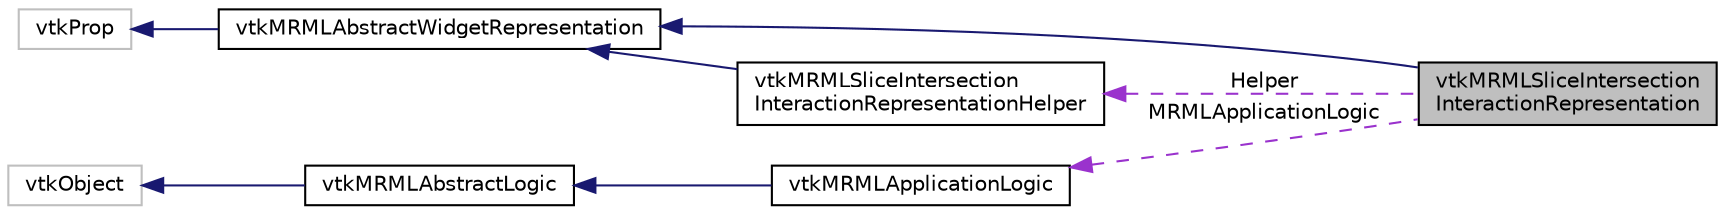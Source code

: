 digraph "vtkMRMLSliceIntersectionInteractionRepresentation"
{
  bgcolor="transparent";
  edge [fontname="Helvetica",fontsize="10",labelfontname="Helvetica",labelfontsize="10"];
  node [fontname="Helvetica",fontsize="10",shape=record];
  rankdir="LR";
  Node3 [label="vtkMRMLSliceIntersection\lInteractionRepresentation",height=0.2,width=0.4,color="black", fillcolor="grey75", style="filled", fontcolor="black"];
  Node4 -> Node3 [dir="back",color="midnightblue",fontsize="10",style="solid",fontname="Helvetica"];
  Node4 [label="vtkMRMLAbstractWidgetRepresentation",height=0.2,width=0.4,color="black",URL="$classvtkMRMLAbstractWidgetRepresentation.html",tooltip="Class for rendering a markups node. "];
  Node5 -> Node4 [dir="back",color="midnightblue",fontsize="10",style="solid",fontname="Helvetica"];
  Node5 [label="vtkProp",height=0.2,width=0.4,color="grey75"];
  Node6 -> Node3 [dir="back",color="darkorchid3",fontsize="10",style="dashed",label=" Helper" ,fontname="Helvetica"];
  Node6 [label="vtkMRMLSliceIntersection\lInteractionRepresentationHelper",height=0.2,width=0.4,color="black",URL="$classvtkMRMLSliceIntersectionInteractionRepresentationHelper.html",tooltip="represent intersections of other slice views in the current slice view "];
  Node4 -> Node6 [dir="back",color="midnightblue",fontsize="10",style="solid",fontname="Helvetica"];
  Node7 -> Node3 [dir="back",color="darkorchid3",fontsize="10",style="dashed",label=" MRMLApplicationLogic" ,fontname="Helvetica"];
  Node7 [label="vtkMRMLApplicationLogic",height=0.2,width=0.4,color="black",URL="$classvtkMRMLApplicationLogic.html"];
  Node8 -> Node7 [dir="back",color="midnightblue",fontsize="10",style="solid",fontname="Helvetica"];
  Node8 [label="vtkMRMLAbstractLogic",height=0.2,width=0.4,color="black",URL="$classvtkMRMLAbstractLogic.html",tooltip="Superclass for MRML logic classes. "];
  Node9 -> Node8 [dir="back",color="midnightblue",fontsize="10",style="solid",fontname="Helvetica"];
  Node9 [label="vtkObject",height=0.2,width=0.4,color="grey75"];
}
